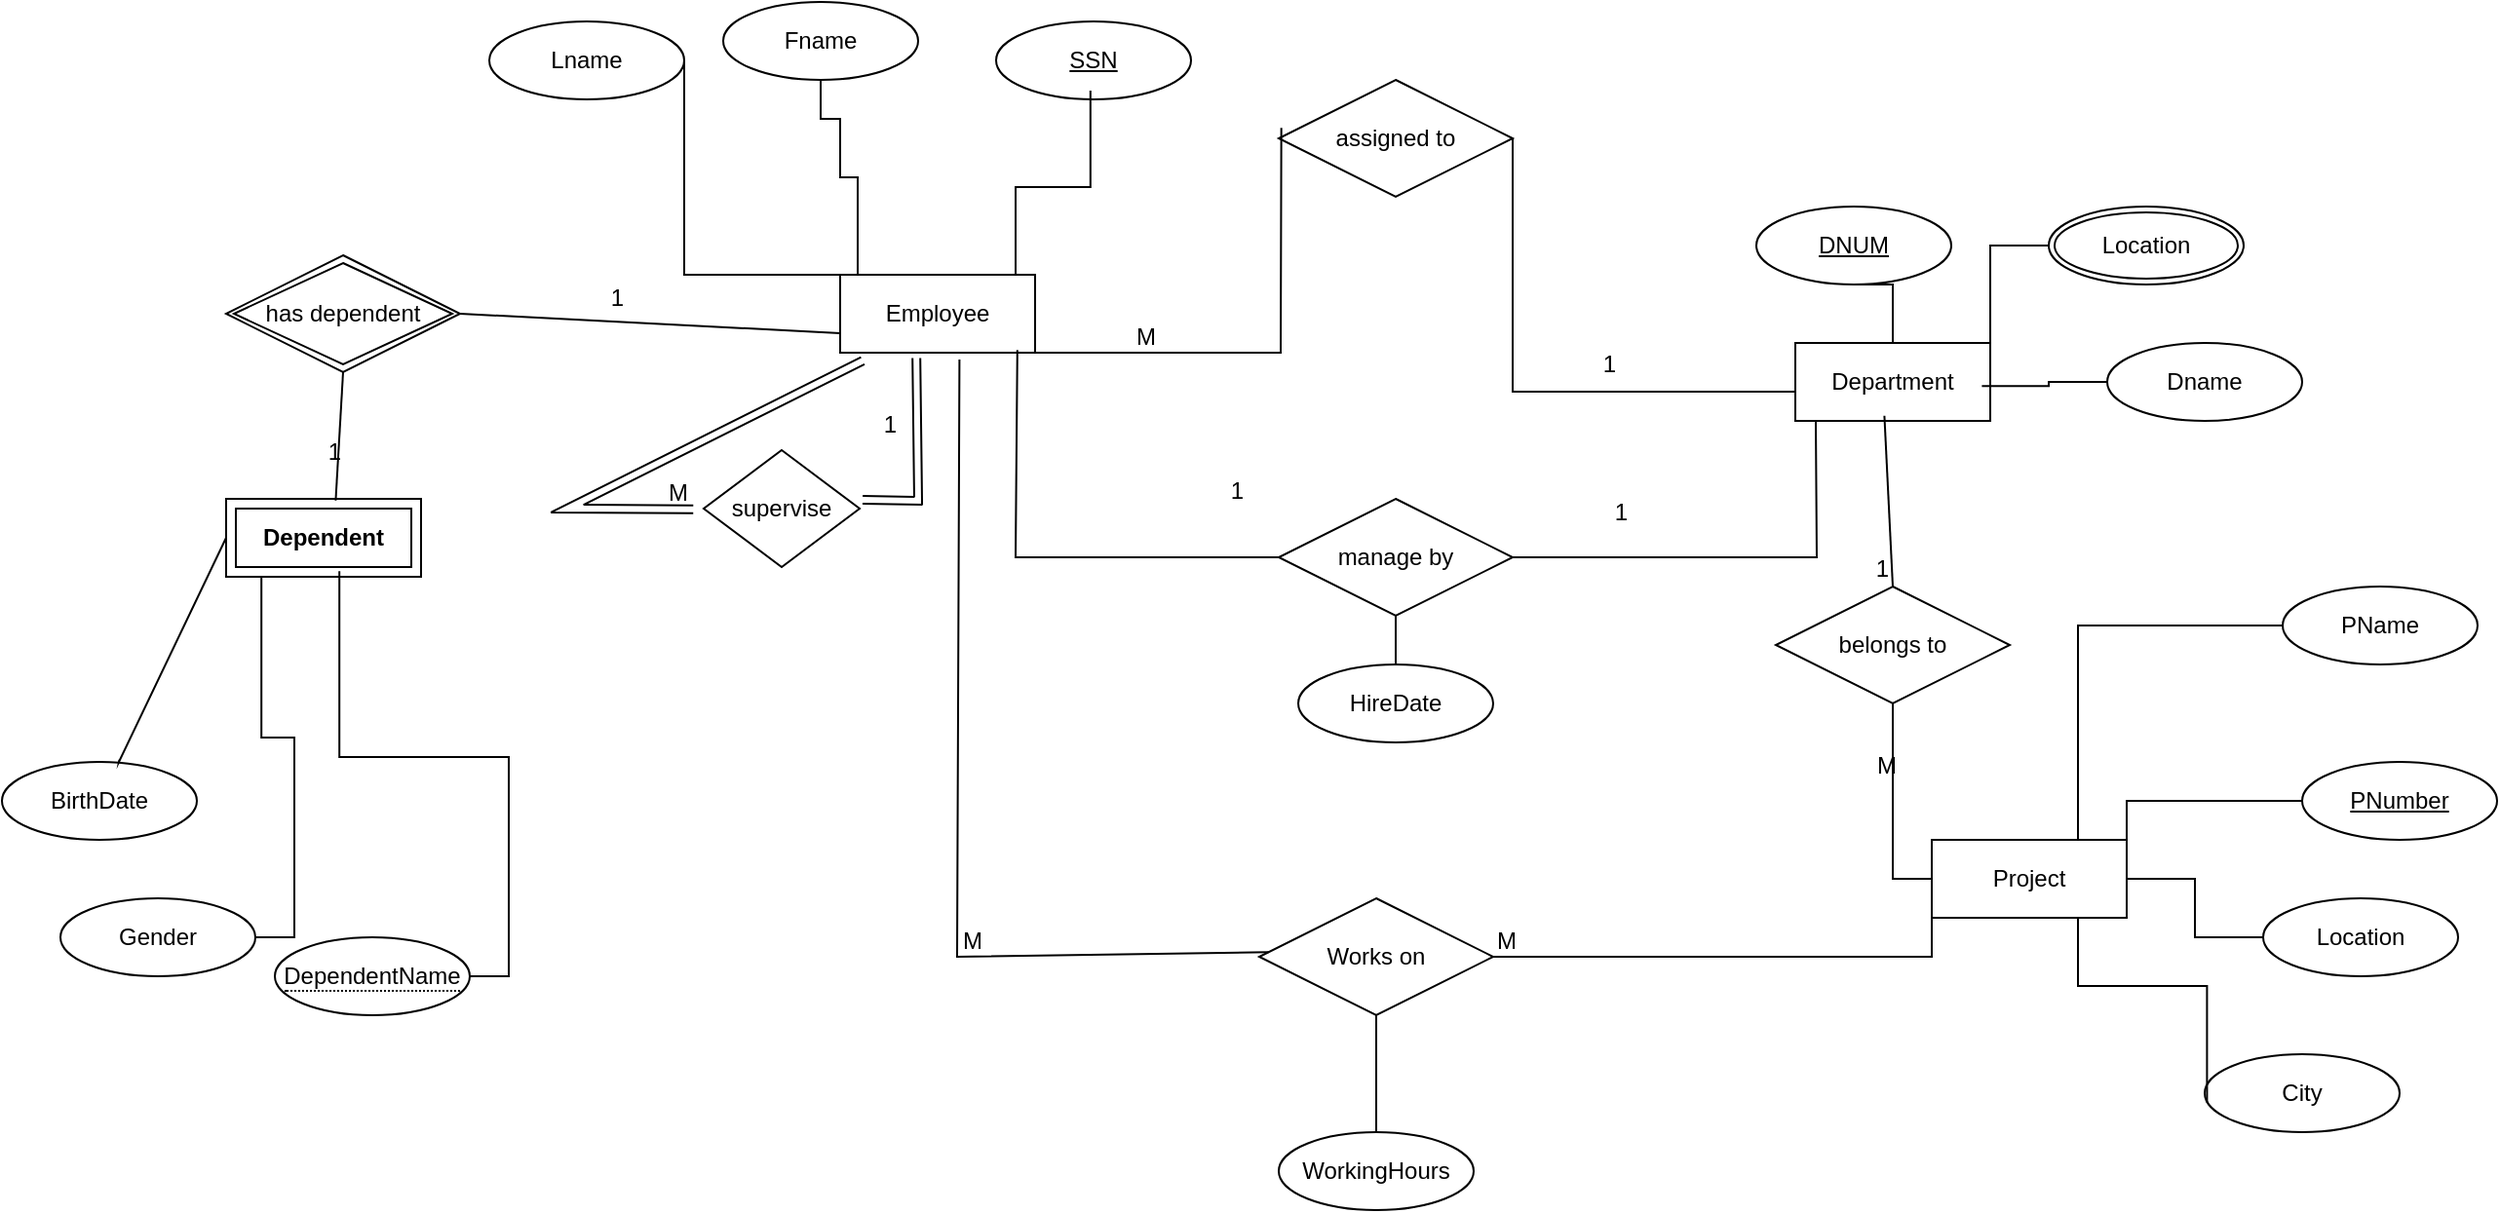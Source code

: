 <mxfile version="28.0.7">
  <diagram id="R2lEEEUBdFMjLlhIrx00" name="Page-1">
    <mxGraphModel dx="2275" dy="790" grid="1" gridSize="10" guides="1" tooltips="1" connect="1" arrows="1" fold="1" page="1" pageScale="1" pageWidth="850" pageHeight="1100" math="0" shadow="0" extFonts="Permanent Marker^https://fonts.googleapis.com/css?family=Permanent+Marker">
      <root>
        <mxCell id="0" />
        <mxCell id="1" parent="0" />
        <mxCell id="rAxvqdYZocQZOTgR6kvq-44" value="Employee" style="whiteSpace=wrap;html=1;align=center;" vertex="1" parent="1">
          <mxGeometry x="150" y="150" width="100" height="40" as="geometry" />
        </mxCell>
        <mxCell id="rAxvqdYZocQZOTgR6kvq-46" value="SSN" style="ellipse;whiteSpace=wrap;html=1;align=center;fontStyle=4;" vertex="1" parent="1">
          <mxGeometry x="230" y="20" width="100" height="40" as="geometry" />
        </mxCell>
        <mxCell id="rAxvqdYZocQZOTgR6kvq-48" style="edgeStyle=orthogonalEdgeStyle;rounded=0;orthogonalLoop=1;jettySize=auto;html=1;exitX=0.5;exitY=0;exitDx=0;exitDy=0;entryX=0.484;entryY=0.888;entryDx=0;entryDy=0;entryPerimeter=0;endArrow=none;endFill=0;" edge="1" parent="1" source="rAxvqdYZocQZOTgR6kvq-44" target="rAxvqdYZocQZOTgR6kvq-46">
          <mxGeometry relative="1" as="geometry">
            <Array as="points">
              <mxPoint x="240" y="150" />
              <mxPoint x="240" y="105" />
              <mxPoint x="278" y="105" />
            </Array>
          </mxGeometry>
        </mxCell>
        <mxCell id="rAxvqdYZocQZOTgR6kvq-49" value="Fname" style="ellipse;whiteSpace=wrap;html=1;align=center;" vertex="1" parent="1">
          <mxGeometry x="90" y="10" width="100" height="40" as="geometry" />
        </mxCell>
        <mxCell id="rAxvqdYZocQZOTgR6kvq-55" style="edgeStyle=orthogonalEdgeStyle;rounded=0;orthogonalLoop=1;jettySize=auto;html=1;exitX=1;exitY=0.5;exitDx=0;exitDy=0;entryX=0;entryY=0;entryDx=0;entryDy=0;endArrow=none;endFill=0;" edge="1" parent="1" source="rAxvqdYZocQZOTgR6kvq-50" target="rAxvqdYZocQZOTgR6kvq-44">
          <mxGeometry relative="1" as="geometry">
            <Array as="points">
              <mxPoint x="70" y="150" />
            </Array>
          </mxGeometry>
        </mxCell>
        <mxCell id="rAxvqdYZocQZOTgR6kvq-50" value="Lname" style="ellipse;whiteSpace=wrap;html=1;align=center;" vertex="1" parent="1">
          <mxGeometry x="-30" y="20" width="100" height="40" as="geometry" />
        </mxCell>
        <mxCell id="rAxvqdYZocQZOTgR6kvq-51" value="BirthDate" style="ellipse;whiteSpace=wrap;html=1;align=center;" vertex="1" parent="1">
          <mxGeometry x="-280" y="400" width="100" height="40" as="geometry" />
        </mxCell>
        <mxCell id="rAxvqdYZocQZOTgR6kvq-52" value="Gender" style="ellipse;whiteSpace=wrap;html=1;align=center;" vertex="1" parent="1">
          <mxGeometry x="-250" y="470" width="100" height="40" as="geometry" />
        </mxCell>
        <mxCell id="rAxvqdYZocQZOTgR6kvq-54" style="edgeStyle=orthogonalEdgeStyle;rounded=0;orthogonalLoop=1;jettySize=auto;html=1;exitX=0.5;exitY=1;exitDx=0;exitDy=0;endArrow=none;endFill=0;" edge="1" parent="1" source="rAxvqdYZocQZOTgR6kvq-49">
          <mxGeometry relative="1" as="geometry">
            <mxPoint x="159" y="150" as="targetPoint" />
            <Array as="points">
              <mxPoint x="140" y="70" />
              <mxPoint x="150" y="70" />
              <mxPoint x="150" y="100" />
              <mxPoint x="159" y="100" />
            </Array>
          </mxGeometry>
        </mxCell>
        <mxCell id="rAxvqdYZocQZOTgR6kvq-57" value="Department" style="whiteSpace=wrap;html=1;align=center;" vertex="1" parent="1">
          <mxGeometry x="640" y="185" width="100" height="40" as="geometry" />
        </mxCell>
        <mxCell id="rAxvqdYZocQZOTgR6kvq-64" style="edgeStyle=orthogonalEdgeStyle;rounded=0;orthogonalLoop=1;jettySize=auto;html=1;exitX=0.5;exitY=1;exitDx=0;exitDy=0;entryX=0.5;entryY=0;entryDx=0;entryDy=0;endArrow=none;endFill=0;" edge="1" parent="1" source="rAxvqdYZocQZOTgR6kvq-58" target="rAxvqdYZocQZOTgR6kvq-57">
          <mxGeometry relative="1" as="geometry" />
        </mxCell>
        <mxCell id="rAxvqdYZocQZOTgR6kvq-58" value="DNUM" style="ellipse;whiteSpace=wrap;html=1;align=center;fontStyle=4;" vertex="1" parent="1">
          <mxGeometry x="620" y="115" width="100" height="40" as="geometry" />
        </mxCell>
        <mxCell id="rAxvqdYZocQZOTgR6kvq-59" value="Dname" style="ellipse;whiteSpace=wrap;html=1;align=center;" vertex="1" parent="1">
          <mxGeometry x="800" y="185" width="100" height="40" as="geometry" />
        </mxCell>
        <mxCell id="rAxvqdYZocQZOTgR6kvq-63" style="edgeStyle=orthogonalEdgeStyle;rounded=0;orthogonalLoop=1;jettySize=auto;html=1;exitX=0;exitY=0.5;exitDx=0;exitDy=0;entryX=1;entryY=0;entryDx=0;entryDy=0;endArrow=none;endFill=0;" edge="1" parent="1" source="rAxvqdYZocQZOTgR6kvq-61" target="rAxvqdYZocQZOTgR6kvq-57">
          <mxGeometry relative="1" as="geometry" />
        </mxCell>
        <mxCell id="rAxvqdYZocQZOTgR6kvq-61" value="Location" style="ellipse;shape=doubleEllipse;margin=3;whiteSpace=wrap;html=1;align=center;" vertex="1" parent="1">
          <mxGeometry x="770" y="115" width="100" height="40" as="geometry" />
        </mxCell>
        <mxCell id="rAxvqdYZocQZOTgR6kvq-62" style="edgeStyle=orthogonalEdgeStyle;rounded=0;orthogonalLoop=1;jettySize=auto;html=1;exitX=0;exitY=0.5;exitDx=0;exitDy=0;entryX=0.957;entryY=0.552;entryDx=0;entryDy=0;entryPerimeter=0;endArrow=none;endFill=0;" edge="1" parent="1" source="rAxvqdYZocQZOTgR6kvq-59" target="rAxvqdYZocQZOTgR6kvq-57">
          <mxGeometry relative="1" as="geometry" />
        </mxCell>
        <mxCell id="rAxvqdYZocQZOTgR6kvq-66" value="assigned to" style="shape=rhombus;perimeter=rhombusPerimeter;whiteSpace=wrap;html=1;align=center;" vertex="1" parent="1">
          <mxGeometry x="375" y="50" width="120" height="60" as="geometry" />
        </mxCell>
        <mxCell id="rAxvqdYZocQZOTgR6kvq-69" value="supervise" style="shape=rhombus;perimeter=rhombusPerimeter;whiteSpace=wrap;html=1;align=center;" vertex="1" parent="1">
          <mxGeometry x="80" y="240" width="80" height="60" as="geometry" />
        </mxCell>
        <mxCell id="rAxvqdYZocQZOTgR6kvq-76" value="" style="endArrow=none;html=1;rounded=0;exitX=1;exitY=0.5;exitDx=0;exitDy=0;" edge="1" parent="1" source="rAxvqdYZocQZOTgR6kvq-66">
          <mxGeometry relative="1" as="geometry">
            <mxPoint x="515.0" y="82.0" as="sourcePoint" />
            <mxPoint x="640" y="210" as="targetPoint" />
            <Array as="points">
              <mxPoint x="495" y="210" />
            </Array>
          </mxGeometry>
        </mxCell>
        <mxCell id="rAxvqdYZocQZOTgR6kvq-77" value="1" style="resizable=0;html=1;whiteSpace=wrap;align=right;verticalAlign=bottom;" connectable="0" vertex="1" parent="rAxvqdYZocQZOTgR6kvq-76">
          <mxGeometry x="1" relative="1" as="geometry">
            <mxPoint x="-91" y="-6" as="offset" />
          </mxGeometry>
        </mxCell>
        <mxCell id="rAxvqdYZocQZOTgR6kvq-78" value="" style="endArrow=none;html=1;rounded=0;entryX=0.011;entryY=0.411;entryDx=0;entryDy=0;entryPerimeter=0;exitX=1;exitY=1;exitDx=0;exitDy=0;" edge="1" parent="1" source="rAxvqdYZocQZOTgR6kvq-44" target="rAxvqdYZocQZOTgR6kvq-66">
          <mxGeometry relative="1" as="geometry">
            <mxPoint x="200" y="225" as="sourcePoint" />
            <mxPoint x="360" y="225" as="targetPoint" />
            <Array as="points">
              <mxPoint x="376" y="190" />
            </Array>
          </mxGeometry>
        </mxCell>
        <mxCell id="rAxvqdYZocQZOTgR6kvq-79" value="M" style="resizable=0;html=1;whiteSpace=wrap;align=left;verticalAlign=bottom;" connectable="0" vertex="1" parent="rAxvqdYZocQZOTgR6kvq-78">
          <mxGeometry x="-1" relative="1" as="geometry">
            <mxPoint x="50" as="offset" />
          </mxGeometry>
        </mxCell>
        <mxCell id="rAxvqdYZocQZOTgR6kvq-80" value="" style="resizable=0;html=1;whiteSpace=wrap;align=right;verticalAlign=bottom;" connectable="0" vertex="1" parent="rAxvqdYZocQZOTgR6kvq-78">
          <mxGeometry x="1" relative="1" as="geometry" />
        </mxCell>
        <mxCell id="rAxvqdYZocQZOTgR6kvq-81" value="" style="shape=link;html=1;rounded=0;exitX=0.391;exitY=1.069;exitDx=0;exitDy=0;exitPerimeter=0;entryX=1.019;entryY=0.425;entryDx=0;entryDy=0;entryPerimeter=0;" edge="1" parent="1" source="rAxvqdYZocQZOTgR6kvq-44" target="rAxvqdYZocQZOTgR6kvq-69">
          <mxGeometry relative="1" as="geometry">
            <mxPoint x="200" y="225" as="sourcePoint" />
            <mxPoint x="360" y="225" as="targetPoint" />
            <Array as="points">
              <mxPoint x="190" y="266" />
            </Array>
          </mxGeometry>
        </mxCell>
        <mxCell id="rAxvqdYZocQZOTgR6kvq-82" value="1" style="resizable=0;html=1;whiteSpace=wrap;align=right;verticalAlign=bottom;" connectable="0" vertex="1" parent="rAxvqdYZocQZOTgR6kvq-81">
          <mxGeometry x="1" relative="1" as="geometry">
            <mxPoint x="19" y="-30" as="offset" />
          </mxGeometry>
        </mxCell>
        <mxCell id="rAxvqdYZocQZOTgR6kvq-83" value="" style="shape=link;html=1;rounded=0;exitX=0.116;exitY=1.103;exitDx=0;exitDy=0;exitPerimeter=0;entryX=-0.067;entryY=0.506;entryDx=0;entryDy=0;entryPerimeter=0;" edge="1" parent="1" source="rAxvqdYZocQZOTgR6kvq-44" target="rAxvqdYZocQZOTgR6kvq-69">
          <mxGeometry relative="1" as="geometry">
            <mxPoint x="20" y="320" as="sourcePoint" />
            <mxPoint x="180" y="320" as="targetPoint" />
            <Array as="points">
              <mxPoint x="10" y="270" />
            </Array>
          </mxGeometry>
        </mxCell>
        <mxCell id="rAxvqdYZocQZOTgR6kvq-84" value="M" style="resizable=0;html=1;whiteSpace=wrap;align=left;verticalAlign=bottom;" connectable="0" vertex="1" parent="rAxvqdYZocQZOTgR6kvq-83">
          <mxGeometry x="-1" relative="1" as="geometry">
            <mxPoint x="-102" y="76" as="offset" />
          </mxGeometry>
        </mxCell>
        <mxCell id="rAxvqdYZocQZOTgR6kvq-85" value="" style="resizable=0;html=1;whiteSpace=wrap;align=right;verticalAlign=bottom;" connectable="0" vertex="1" parent="rAxvqdYZocQZOTgR6kvq-83">
          <mxGeometry x="1" relative="1" as="geometry" />
        </mxCell>
        <mxCell id="rAxvqdYZocQZOTgR6kvq-86" value="HireDate" style="ellipse;whiteSpace=wrap;html=1;align=center;" vertex="1" parent="1">
          <mxGeometry x="385" y="350" width="100" height="40" as="geometry" />
        </mxCell>
        <mxCell id="rAxvqdYZocQZOTgR6kvq-89" style="edgeStyle=orthogonalEdgeStyle;rounded=0;orthogonalLoop=1;jettySize=auto;html=1;exitX=0.5;exitY=1;exitDx=0;exitDy=0;entryX=0.5;entryY=0;entryDx=0;entryDy=0;endArrow=none;endFill=0;" edge="1" parent="1" source="rAxvqdYZocQZOTgR6kvq-88" target="rAxvqdYZocQZOTgR6kvq-86">
          <mxGeometry relative="1" as="geometry" />
        </mxCell>
        <mxCell id="rAxvqdYZocQZOTgR6kvq-88" value="manage by" style="shape=rhombus;perimeter=rhombusPerimeter;whiteSpace=wrap;html=1;align=center;" vertex="1" parent="1">
          <mxGeometry x="375" y="265" width="120" height="60" as="geometry" />
        </mxCell>
        <mxCell id="rAxvqdYZocQZOTgR6kvq-90" value="" style="endArrow=none;html=1;rounded=0;exitX=0.909;exitY=0.966;exitDx=0;exitDy=0;exitPerimeter=0;entryX=0;entryY=0.5;entryDx=0;entryDy=0;" edge="1" parent="1" source="rAxvqdYZocQZOTgR6kvq-44" target="rAxvqdYZocQZOTgR6kvq-88">
          <mxGeometry relative="1" as="geometry">
            <mxPoint x="270" y="270" as="sourcePoint" />
            <mxPoint x="430" y="270" as="targetPoint" />
            <Array as="points">
              <mxPoint x="240" y="295" />
            </Array>
          </mxGeometry>
        </mxCell>
        <mxCell id="rAxvqdYZocQZOTgR6kvq-91" value="1" style="resizable=0;html=1;whiteSpace=wrap;align=right;verticalAlign=bottom;" connectable="0" vertex="1" parent="rAxvqdYZocQZOTgR6kvq-90">
          <mxGeometry x="1" relative="1" as="geometry">
            <mxPoint x="-17" y="-26" as="offset" />
          </mxGeometry>
        </mxCell>
        <mxCell id="rAxvqdYZocQZOTgR6kvq-92" value="" style="endArrow=none;html=1;rounded=0;entryX=0.105;entryY=1.004;entryDx=0;entryDy=0;exitX=1;exitY=0.5;exitDx=0;exitDy=0;entryPerimeter=0;" edge="1" parent="1" source="rAxvqdYZocQZOTgR6kvq-88" target="rAxvqdYZocQZOTgR6kvq-57">
          <mxGeometry relative="1" as="geometry">
            <mxPoint x="500" y="319.66" as="sourcePoint" />
            <mxPoint x="660" y="319.66" as="targetPoint" />
            <Array as="points">
              <mxPoint x="651" y="295" />
            </Array>
          </mxGeometry>
        </mxCell>
        <mxCell id="rAxvqdYZocQZOTgR6kvq-93" value="1" style="resizable=0;html=1;whiteSpace=wrap;align=right;verticalAlign=bottom;" connectable="0" vertex="1" parent="rAxvqdYZocQZOTgR6kvq-92">
          <mxGeometry x="1" relative="1" as="geometry">
            <mxPoint x="-95" y="55" as="offset" />
          </mxGeometry>
        </mxCell>
        <mxCell id="rAxvqdYZocQZOTgR6kvq-99" style="edgeStyle=orthogonalEdgeStyle;rounded=0;orthogonalLoop=1;jettySize=auto;html=1;exitX=0.75;exitY=0;exitDx=0;exitDy=0;entryX=0;entryY=0.5;entryDx=0;entryDy=0;endArrow=none;endFill=0;" edge="1" parent="1" source="rAxvqdYZocQZOTgR6kvq-94" target="rAxvqdYZocQZOTgR6kvq-96">
          <mxGeometry relative="1" as="geometry" />
        </mxCell>
        <mxCell id="rAxvqdYZocQZOTgR6kvq-100" style="edgeStyle=orthogonalEdgeStyle;rounded=0;orthogonalLoop=1;jettySize=auto;html=1;exitX=1;exitY=0;exitDx=0;exitDy=0;entryX=0;entryY=0.5;entryDx=0;entryDy=0;endArrow=none;endFill=0;" edge="1" parent="1" source="rAxvqdYZocQZOTgR6kvq-94" target="rAxvqdYZocQZOTgR6kvq-95">
          <mxGeometry relative="1" as="geometry" />
        </mxCell>
        <mxCell id="rAxvqdYZocQZOTgR6kvq-101" style="edgeStyle=orthogonalEdgeStyle;rounded=0;orthogonalLoop=1;jettySize=auto;html=1;exitX=1;exitY=0.5;exitDx=0;exitDy=0;entryX=0;entryY=0.5;entryDx=0;entryDy=0;endArrow=none;endFill=0;" edge="1" parent="1" source="rAxvqdYZocQZOTgR6kvq-94" target="rAxvqdYZocQZOTgR6kvq-97">
          <mxGeometry relative="1" as="geometry" />
        </mxCell>
        <mxCell id="rAxvqdYZocQZOTgR6kvq-94" value="Project" style="whiteSpace=wrap;html=1;align=center;" vertex="1" parent="1">
          <mxGeometry x="710" y="440" width="100" height="40" as="geometry" />
        </mxCell>
        <mxCell id="rAxvqdYZocQZOTgR6kvq-95" value="PNumber" style="ellipse;whiteSpace=wrap;html=1;align=center;fontStyle=4;" vertex="1" parent="1">
          <mxGeometry x="900" y="400" width="100" height="40" as="geometry" />
        </mxCell>
        <mxCell id="rAxvqdYZocQZOTgR6kvq-96" value="PName" style="ellipse;whiteSpace=wrap;html=1;align=center;" vertex="1" parent="1">
          <mxGeometry x="890" y="310" width="100" height="40" as="geometry" />
        </mxCell>
        <mxCell id="rAxvqdYZocQZOTgR6kvq-97" value="Location" style="ellipse;whiteSpace=wrap;html=1;align=center;" vertex="1" parent="1">
          <mxGeometry x="880" y="470" width="100" height="40" as="geometry" />
        </mxCell>
        <mxCell id="rAxvqdYZocQZOTgR6kvq-98" value="City" style="ellipse;whiteSpace=wrap;html=1;align=center;" vertex="1" parent="1">
          <mxGeometry x="850" y="550" width="100" height="40" as="geometry" />
        </mxCell>
        <mxCell id="rAxvqdYZocQZOTgR6kvq-102" style="edgeStyle=orthogonalEdgeStyle;rounded=0;orthogonalLoop=1;jettySize=auto;html=1;exitX=0.75;exitY=1;exitDx=0;exitDy=0;entryX=0.012;entryY=0.621;entryDx=0;entryDy=0;entryPerimeter=0;endArrow=none;endFill=0;" edge="1" parent="1" source="rAxvqdYZocQZOTgR6kvq-94" target="rAxvqdYZocQZOTgR6kvq-98">
          <mxGeometry relative="1" as="geometry" />
        </mxCell>
        <mxCell id="rAxvqdYZocQZOTgR6kvq-105" value="&lt;strong&gt;Dependent&lt;/strong&gt;" style="shape=ext;margin=3;double=1;whiteSpace=wrap;html=1;align=center;" vertex="1" parent="1">
          <mxGeometry x="-165" y="265" width="100" height="40" as="geometry" />
        </mxCell>
        <mxCell id="rAxvqdYZocQZOTgR6kvq-106" value="&lt;span style=&quot;border-bottom: 1px dotted&quot;&gt;DependentName &lt;/span&gt;" style="ellipse;whiteSpace=wrap;html=1;align=center;" vertex="1" parent="1">
          <mxGeometry x="-140" y="490" width="100" height="40" as="geometry" />
        </mxCell>
        <mxCell id="rAxvqdYZocQZOTgR6kvq-108" value="belongs to" style="shape=rhombus;perimeter=rhombusPerimeter;whiteSpace=wrap;html=1;align=center;" vertex="1" parent="1">
          <mxGeometry x="630" y="310" width="120" height="60" as="geometry" />
        </mxCell>
        <mxCell id="rAxvqdYZocQZOTgR6kvq-109" value="" style="endArrow=none;html=1;rounded=0;exitX=0.457;exitY=0.935;exitDx=0;exitDy=0;exitPerimeter=0;entryX=0.5;entryY=0;entryDx=0;entryDy=0;" edge="1" parent="1" source="rAxvqdYZocQZOTgR6kvq-57" target="rAxvqdYZocQZOTgR6kvq-108">
          <mxGeometry relative="1" as="geometry">
            <mxPoint x="630" y="279.66" as="sourcePoint" />
            <mxPoint x="790" y="279.66" as="targetPoint" />
          </mxGeometry>
        </mxCell>
        <mxCell id="rAxvqdYZocQZOTgR6kvq-110" value="1" style="resizable=0;html=1;whiteSpace=wrap;align=right;verticalAlign=bottom;" connectable="0" vertex="1" parent="rAxvqdYZocQZOTgR6kvq-109">
          <mxGeometry x="1" relative="1" as="geometry" />
        </mxCell>
        <mxCell id="rAxvqdYZocQZOTgR6kvq-111" value="" style="endArrow=none;html=1;rounded=0;exitX=0.5;exitY=1;exitDx=0;exitDy=0;entryX=0;entryY=0.5;entryDx=0;entryDy=0;" edge="1" parent="1" source="rAxvqdYZocQZOTgR6kvq-108" target="rAxvqdYZocQZOTgR6kvq-94">
          <mxGeometry relative="1" as="geometry">
            <mxPoint x="530" y="460.0" as="sourcePoint" />
            <mxPoint x="690" y="460.0" as="targetPoint" />
            <Array as="points">
              <mxPoint x="690" y="460" />
            </Array>
          </mxGeometry>
        </mxCell>
        <mxCell id="rAxvqdYZocQZOTgR6kvq-112" value="M" style="resizable=0;html=1;whiteSpace=wrap;align=left;verticalAlign=bottom;" connectable="0" vertex="1" parent="rAxvqdYZocQZOTgR6kvq-111">
          <mxGeometry x="-1" relative="1" as="geometry">
            <mxPoint x="-10" y="40" as="offset" />
          </mxGeometry>
        </mxCell>
        <mxCell id="rAxvqdYZocQZOTgR6kvq-113" value="" style="resizable=0;html=1;whiteSpace=wrap;align=right;verticalAlign=bottom;" connectable="0" vertex="1" parent="rAxvqdYZocQZOTgR6kvq-111">
          <mxGeometry x="1" relative="1" as="geometry" />
        </mxCell>
        <mxCell id="rAxvqdYZocQZOTgR6kvq-114" value="Works on" style="shape=rhombus;perimeter=rhombusPerimeter;whiteSpace=wrap;html=1;align=center;" vertex="1" parent="1">
          <mxGeometry x="365" y="470" width="120" height="60" as="geometry" />
        </mxCell>
        <mxCell id="rAxvqdYZocQZOTgR6kvq-115" value="WorkingHours" style="ellipse;whiteSpace=wrap;html=1;align=center;" vertex="1" parent="1">
          <mxGeometry x="375" y="590" width="100" height="40" as="geometry" />
        </mxCell>
        <mxCell id="rAxvqdYZocQZOTgR6kvq-116" value="" style="endArrow=none;html=1;rounded=0;exitX=0.5;exitY=1;exitDx=0;exitDy=0;entryX=0.5;entryY=0;entryDx=0;entryDy=0;" edge="1" parent="1" source="rAxvqdYZocQZOTgR6kvq-114" target="rAxvqdYZocQZOTgR6kvq-115">
          <mxGeometry relative="1" as="geometry">
            <mxPoint x="480" y="540" as="sourcePoint" />
            <mxPoint x="640" y="540" as="targetPoint" />
            <Array as="points" />
          </mxGeometry>
        </mxCell>
        <mxCell id="rAxvqdYZocQZOTgR6kvq-117" value="" style="endArrow=none;html=1;rounded=0;exitX=0.612;exitY=1.086;exitDx=0;exitDy=0;exitPerimeter=0;entryX=0.04;entryY=0.46;entryDx=0;entryDy=0;entryPerimeter=0;" edge="1" parent="1" source="rAxvqdYZocQZOTgR6kvq-44" target="rAxvqdYZocQZOTgR6kvq-114">
          <mxGeometry relative="1" as="geometry">
            <mxPoint x="170" y="360" as="sourcePoint" />
            <mxPoint x="330" y="360" as="targetPoint" />
            <Array as="points">
              <mxPoint x="210" y="500" />
            </Array>
          </mxGeometry>
        </mxCell>
        <mxCell id="rAxvqdYZocQZOTgR6kvq-118" value="M" style="resizable=0;html=1;whiteSpace=wrap;align=left;verticalAlign=bottom;" connectable="0" vertex="1" parent="rAxvqdYZocQZOTgR6kvq-117">
          <mxGeometry x="-1" relative="1" as="geometry">
            <mxPoint y="307" as="offset" />
          </mxGeometry>
        </mxCell>
        <mxCell id="rAxvqdYZocQZOTgR6kvq-119" value="" style="resizable=0;html=1;whiteSpace=wrap;align=right;verticalAlign=bottom;" connectable="0" vertex="1" parent="rAxvqdYZocQZOTgR6kvq-117">
          <mxGeometry x="1" relative="1" as="geometry" />
        </mxCell>
        <mxCell id="rAxvqdYZocQZOTgR6kvq-120" value="" style="endArrow=none;html=1;rounded=0;exitX=1;exitY=0.5;exitDx=0;exitDy=0;entryX=0;entryY=0.75;entryDx=0;entryDy=0;" edge="1" parent="1" source="rAxvqdYZocQZOTgR6kvq-114" target="rAxvqdYZocQZOTgR6kvq-94">
          <mxGeometry relative="1" as="geometry">
            <mxPoint x="520" y="499.66" as="sourcePoint" />
            <mxPoint x="680" y="499.66" as="targetPoint" />
            <Array as="points">
              <mxPoint x="710" y="500" />
            </Array>
          </mxGeometry>
        </mxCell>
        <mxCell id="rAxvqdYZocQZOTgR6kvq-121" value="M" style="resizable=0;html=1;whiteSpace=wrap;align=left;verticalAlign=bottom;" connectable="0" vertex="1" parent="rAxvqdYZocQZOTgR6kvq-120">
          <mxGeometry x="-1" relative="1" as="geometry" />
        </mxCell>
        <mxCell id="rAxvqdYZocQZOTgR6kvq-122" value="" style="resizable=0;html=1;whiteSpace=wrap;align=right;verticalAlign=bottom;" connectable="0" vertex="1" parent="rAxvqdYZocQZOTgR6kvq-120">
          <mxGeometry x="1" relative="1" as="geometry" />
        </mxCell>
        <mxCell id="rAxvqdYZocQZOTgR6kvq-123" value="" style="endArrow=none;html=1;rounded=0;exitX=0.602;exitY=-0.026;exitDx=0;exitDy=0;exitPerimeter=0;entryX=0;entryY=0.5;entryDx=0;entryDy=0;" edge="1" parent="1" source="rAxvqdYZocQZOTgR6kvq-51" target="rAxvqdYZocQZOTgR6kvq-105">
          <mxGeometry relative="1" as="geometry">
            <mxPoint x="-170" y="514.66" as="sourcePoint" />
            <mxPoint x="-150" y="400" as="targetPoint" />
            <Array as="points">
              <mxPoint x="-220" y="400" />
            </Array>
          </mxGeometry>
        </mxCell>
        <mxCell id="rAxvqdYZocQZOTgR6kvq-124" style="edgeStyle=orthogonalEdgeStyle;rounded=0;orthogonalLoop=1;jettySize=auto;html=1;exitX=1;exitY=0.5;exitDx=0;exitDy=0;entryX=0.181;entryY=0.996;entryDx=0;entryDy=0;entryPerimeter=0;endArrow=none;endFill=0;" edge="1" parent="1" source="rAxvqdYZocQZOTgR6kvq-52" target="rAxvqdYZocQZOTgR6kvq-105">
          <mxGeometry relative="1" as="geometry" />
        </mxCell>
        <mxCell id="rAxvqdYZocQZOTgR6kvq-125" style="edgeStyle=orthogonalEdgeStyle;rounded=0;orthogonalLoop=1;jettySize=auto;html=1;exitX=1;exitY=0.5;exitDx=0;exitDy=0;entryX=0.581;entryY=0.927;entryDx=0;entryDy=0;entryPerimeter=0;endArrow=none;endFill=0;" edge="1" parent="1" source="rAxvqdYZocQZOTgR6kvq-106" target="rAxvqdYZocQZOTgR6kvq-105">
          <mxGeometry relative="1" as="geometry" />
        </mxCell>
        <mxCell id="rAxvqdYZocQZOTgR6kvq-126" value="has dependent" style="shape=rhombus;double=1;perimeter=rhombusPerimeter;whiteSpace=wrap;html=1;align=center;" vertex="1" parent="1">
          <mxGeometry x="-165" y="140" width="120" height="60" as="geometry" />
        </mxCell>
        <mxCell id="rAxvqdYZocQZOTgR6kvq-127" value="" style="endArrow=none;html=1;rounded=0;entryX=0;entryY=0.75;entryDx=0;entryDy=0;exitX=1;exitY=0.5;exitDx=0;exitDy=0;" edge="1" parent="1" source="rAxvqdYZocQZOTgR6kvq-126" target="rAxvqdYZocQZOTgR6kvq-44">
          <mxGeometry relative="1" as="geometry">
            <mxPoint x="-30" y="180" as="sourcePoint" />
            <mxPoint x="130" y="180" as="targetPoint" />
          </mxGeometry>
        </mxCell>
        <mxCell id="rAxvqdYZocQZOTgR6kvq-128" value="1" style="resizable=0;html=1;whiteSpace=wrap;align=right;verticalAlign=bottom;" connectable="0" vertex="1" parent="rAxvqdYZocQZOTgR6kvq-127">
          <mxGeometry x="1" relative="1" as="geometry">
            <mxPoint x="-110" y="-10" as="offset" />
          </mxGeometry>
        </mxCell>
        <mxCell id="rAxvqdYZocQZOTgR6kvq-129" value="" style="endArrow=none;html=1;rounded=0;exitX=0.5;exitY=1;exitDx=0;exitDy=0;entryX=0.562;entryY=0.022;entryDx=0;entryDy=0;entryPerimeter=0;" edge="1" parent="1" source="rAxvqdYZocQZOTgR6kvq-126" target="rAxvqdYZocQZOTgR6kvq-105">
          <mxGeometry relative="1" as="geometry">
            <mxPoint x="-185" y="240" as="sourcePoint" />
            <mxPoint x="-25" y="240" as="targetPoint" />
          </mxGeometry>
        </mxCell>
        <mxCell id="rAxvqdYZocQZOTgR6kvq-130" value="1" style="resizable=0;html=1;whiteSpace=wrap;align=right;verticalAlign=bottom;" connectable="0" vertex="1" parent="rAxvqdYZocQZOTgR6kvq-129">
          <mxGeometry x="1" relative="1" as="geometry">
            <mxPoint x="4" y="-16" as="offset" />
          </mxGeometry>
        </mxCell>
      </root>
    </mxGraphModel>
  </diagram>
</mxfile>
